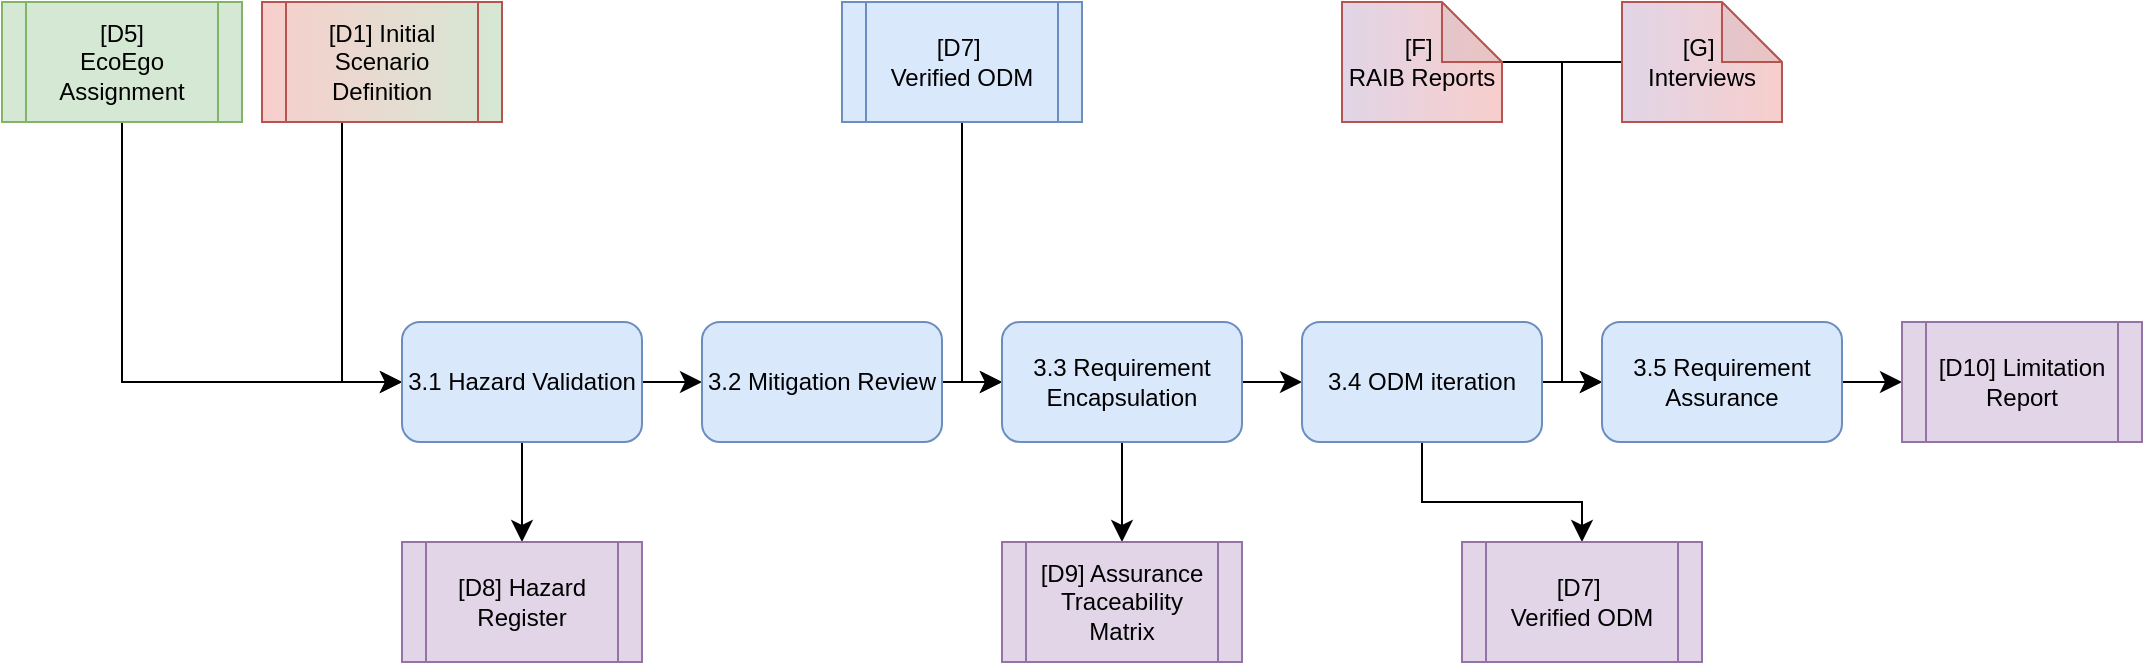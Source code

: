 <mxfile version="28.2.5">
  <diagram name="Page-1" id="oycVsA5VxsrQLEVhXFDq">
    <mxGraphModel dx="1345" dy="892" grid="1" gridSize="10" guides="1" tooltips="1" connect="1" arrows="1" fold="1" page="1" pageScale="1" pageWidth="1169" pageHeight="827" math="0" shadow="0">
      <root>
        <mxCell id="0" />
        <mxCell id="1" parent="0" />
        <mxCell id="hQVPCuXLx-_9rWNBp_P6-16" style="edgeStyle=none;curved=0;rounded=0;orthogonalLoop=1;jettySize=auto;html=1;entryX=0;entryY=0.5;entryDx=0;entryDy=0;fontSize=12;startSize=8;endSize=8;" edge="1" parent="1" target="hQVPCuXLx-_9rWNBp_P6-7">
          <mxGeometry relative="1" as="geometry">
            <mxPoint x="180" y="80" as="sourcePoint" />
            <Array as="points">
              <mxPoint x="180" y="220" />
            </Array>
          </mxGeometry>
        </mxCell>
        <mxCell id="hQVPCuXLx-_9rWNBp_P6-1" value="[D1] Initial Scenario Definition" style="shape=process;whiteSpace=wrap;html=1;backgroundOutline=1;fillColor=#f8cecc;strokeColor=#b85450;gradientColor=#D5E8D4;gradientDirection=east;" vertex="1" parent="1">
          <mxGeometry x="140" y="30" width="120" height="60" as="geometry" />
        </mxCell>
        <mxCell id="hQVPCuXLx-_9rWNBp_P6-18" style="edgeStyle=none;curved=0;rounded=0;orthogonalLoop=1;jettySize=auto;html=1;fontSize=12;startSize=8;endSize=8;" edge="1" parent="1" source="hQVPCuXLx-_9rWNBp_P6-2">
          <mxGeometry relative="1" as="geometry">
            <mxPoint x="210" y="220" as="targetPoint" />
            <Array as="points">
              <mxPoint x="70" y="220" />
            </Array>
          </mxGeometry>
        </mxCell>
        <mxCell id="hQVPCuXLx-_9rWNBp_P6-2" value="&lt;div&gt;[D5]&lt;/div&gt;&lt;div&gt;EcoEgo Assignment&lt;/div&gt;" style="shape=process;whiteSpace=wrap;html=1;backgroundOutline=1;fillColor=#d5e8d4;strokeColor=#82b366;" vertex="1" parent="1">
          <mxGeometry x="10" y="30" width="120" height="60" as="geometry" />
        </mxCell>
        <mxCell id="hQVPCuXLx-_9rWNBp_P6-21" style="edgeStyle=none;curved=0;rounded=0;orthogonalLoop=1;jettySize=auto;html=1;entryX=0;entryY=0.5;entryDx=0;entryDy=0;fontSize=12;startSize=8;endSize=8;" edge="1" parent="1" source="hQVPCuXLx-_9rWNBp_P6-3" target="hQVPCuXLx-_9rWNBp_P6-9">
          <mxGeometry relative="1" as="geometry">
            <Array as="points">
              <mxPoint x="490" y="220" />
            </Array>
          </mxGeometry>
        </mxCell>
        <mxCell id="hQVPCuXLx-_9rWNBp_P6-3" value="&lt;div&gt;[D7]&amp;nbsp;&lt;/div&gt;&lt;div&gt;Verified ODM&lt;/div&gt;" style="shape=process;whiteSpace=wrap;html=1;backgroundOutline=1;fillColor=#dae8fc;strokeColor=#6c8ebf;" vertex="1" parent="1">
          <mxGeometry x="430" y="30" width="120" height="60" as="geometry" />
        </mxCell>
        <mxCell id="hQVPCuXLx-_9rWNBp_P6-27" style="edgeStyle=none;curved=0;rounded=0;orthogonalLoop=1;jettySize=auto;html=1;entryX=0;entryY=0.5;entryDx=0;entryDy=0;fontSize=12;startSize=8;endSize=8;" edge="1" parent="1" source="hQVPCuXLx-_9rWNBp_P6-5" target="hQVPCuXLx-_9rWNBp_P6-11">
          <mxGeometry relative="1" as="geometry">
            <Array as="points">
              <mxPoint x="790" y="60" />
              <mxPoint x="790" y="220" />
            </Array>
          </mxGeometry>
        </mxCell>
        <mxCell id="hQVPCuXLx-_9rWNBp_P6-5" value="&lt;div&gt;[F]&amp;nbsp;&lt;/div&gt;&lt;div&gt;RAIB Reports&lt;/div&gt;" style="shape=note;whiteSpace=wrap;html=1;backgroundOutline=1;darkOpacity=0.05;fillColor=#f8cecc;strokeColor=#b85450;gradientColor=#E1D5E7;gradientDirection=west;" vertex="1" parent="1">
          <mxGeometry x="680" y="30" width="80" height="60" as="geometry" />
        </mxCell>
        <mxCell id="hQVPCuXLx-_9rWNBp_P6-19" value="" style="edgeStyle=none;curved=1;rounded=0;orthogonalLoop=1;jettySize=auto;html=1;fontSize=12;startSize=8;endSize=8;" edge="1" parent="1" source="hQVPCuXLx-_9rWNBp_P6-7" target="hQVPCuXLx-_9rWNBp_P6-8">
          <mxGeometry relative="1" as="geometry" />
        </mxCell>
        <mxCell id="hQVPCuXLx-_9rWNBp_P6-29" value="" style="edgeStyle=none;curved=1;rounded=0;orthogonalLoop=1;jettySize=auto;html=1;fontSize=12;startSize=8;endSize=8;" edge="1" parent="1" source="hQVPCuXLx-_9rWNBp_P6-7" target="hQVPCuXLx-_9rWNBp_P6-13">
          <mxGeometry relative="1" as="geometry" />
        </mxCell>
        <mxCell id="hQVPCuXLx-_9rWNBp_P6-7" value="3.1 Hazard Validation" style="rounded=1;whiteSpace=wrap;html=1;fillColor=#dae8fc;strokeColor=#6c8ebf;" vertex="1" parent="1">
          <mxGeometry x="210" y="190" width="120" height="60" as="geometry" />
        </mxCell>
        <mxCell id="hQVPCuXLx-_9rWNBp_P6-20" value="" style="edgeStyle=none;curved=1;rounded=0;orthogonalLoop=1;jettySize=auto;html=1;fontSize=12;startSize=8;endSize=8;" edge="1" parent="1" source="hQVPCuXLx-_9rWNBp_P6-8" target="hQVPCuXLx-_9rWNBp_P6-9">
          <mxGeometry relative="1" as="geometry" />
        </mxCell>
        <mxCell id="hQVPCuXLx-_9rWNBp_P6-8" value="3.2 Mitigation Review" style="rounded=1;whiteSpace=wrap;html=1;fillColor=#dae8fc;strokeColor=#6c8ebf;" vertex="1" parent="1">
          <mxGeometry x="360" y="190" width="120" height="60" as="geometry" />
        </mxCell>
        <mxCell id="hQVPCuXLx-_9rWNBp_P6-22" value="" style="edgeStyle=none;curved=1;rounded=0;orthogonalLoop=1;jettySize=auto;html=1;fontSize=12;startSize=8;endSize=8;" edge="1" parent="1" source="hQVPCuXLx-_9rWNBp_P6-9" target="hQVPCuXLx-_9rWNBp_P6-10">
          <mxGeometry relative="1" as="geometry" />
        </mxCell>
        <mxCell id="hQVPCuXLx-_9rWNBp_P6-30" value="" style="edgeStyle=none;curved=1;rounded=0;orthogonalLoop=1;jettySize=auto;html=1;fontSize=12;startSize=8;endSize=8;" edge="1" parent="1" source="hQVPCuXLx-_9rWNBp_P6-9" target="hQVPCuXLx-_9rWNBp_P6-14">
          <mxGeometry relative="1" as="geometry" />
        </mxCell>
        <mxCell id="hQVPCuXLx-_9rWNBp_P6-9" value="3.3 Requirement Encapsulation" style="rounded=1;whiteSpace=wrap;html=1;fillColor=#dae8fc;strokeColor=#6c8ebf;" vertex="1" parent="1">
          <mxGeometry x="510" y="190" width="120" height="60" as="geometry" />
        </mxCell>
        <mxCell id="hQVPCuXLx-_9rWNBp_P6-24" style="edgeStyle=none;curved=0;rounded=0;orthogonalLoop=1;jettySize=auto;html=1;entryX=0.5;entryY=0;entryDx=0;entryDy=0;fontSize=12;startSize=8;endSize=8;" edge="1" parent="1" source="hQVPCuXLx-_9rWNBp_P6-10" target="hQVPCuXLx-_9rWNBp_P6-23">
          <mxGeometry relative="1" as="geometry">
            <Array as="points">
              <mxPoint x="720" y="280" />
              <mxPoint x="800" y="280" />
            </Array>
          </mxGeometry>
        </mxCell>
        <mxCell id="hQVPCuXLx-_9rWNBp_P6-25" value="" style="edgeStyle=none;curved=1;rounded=0;orthogonalLoop=1;jettySize=auto;html=1;fontSize=12;startSize=8;endSize=8;" edge="1" parent="1" source="hQVPCuXLx-_9rWNBp_P6-10" target="hQVPCuXLx-_9rWNBp_P6-11">
          <mxGeometry relative="1" as="geometry" />
        </mxCell>
        <mxCell id="hQVPCuXLx-_9rWNBp_P6-10" value="3.4 ODM iteration" style="rounded=1;whiteSpace=wrap;html=1;fillColor=#dae8fc;strokeColor=#6c8ebf;" vertex="1" parent="1">
          <mxGeometry x="660" y="190" width="120" height="60" as="geometry" />
        </mxCell>
        <mxCell id="hQVPCuXLx-_9rWNBp_P6-26" value="" style="edgeStyle=none;curved=1;rounded=0;orthogonalLoop=1;jettySize=auto;html=1;fontSize=12;startSize=8;endSize=8;" edge="1" parent="1" source="hQVPCuXLx-_9rWNBp_P6-11" target="hQVPCuXLx-_9rWNBp_P6-15">
          <mxGeometry relative="1" as="geometry" />
        </mxCell>
        <mxCell id="hQVPCuXLx-_9rWNBp_P6-11" value="3.5 Requirement Assurance" style="rounded=1;whiteSpace=wrap;html=1;fillColor=#dae8fc;strokeColor=#6c8ebf;" vertex="1" parent="1">
          <mxGeometry x="810" y="190" width="120" height="60" as="geometry" />
        </mxCell>
        <mxCell id="hQVPCuXLx-_9rWNBp_P6-28" style="edgeStyle=none;curved=1;rounded=0;orthogonalLoop=1;jettySize=auto;html=1;fontSize=12;startSize=8;endSize=8;endArrow=none;endFill=0;" edge="1" parent="1" source="hQVPCuXLx-_9rWNBp_P6-12">
          <mxGeometry relative="1" as="geometry">
            <mxPoint x="780" y="60" as="targetPoint" />
          </mxGeometry>
        </mxCell>
        <mxCell id="hQVPCuXLx-_9rWNBp_P6-12" value="&lt;div&gt;[G]&amp;nbsp;&lt;/div&gt;&lt;div&gt;Interviews&lt;/div&gt;" style="shape=note;whiteSpace=wrap;html=1;backgroundOutline=1;darkOpacity=0.05;fillColor=#f8cecc;strokeColor=#b85450;gradientColor=#E1D5E7;gradientDirection=west;" vertex="1" parent="1">
          <mxGeometry x="820" y="30" width="80" height="60" as="geometry" />
        </mxCell>
        <mxCell id="hQVPCuXLx-_9rWNBp_P6-13" value="[D8] Hazard Register" style="shape=process;whiteSpace=wrap;html=1;backgroundOutline=1;fillColor=#e1d5e7;strokeColor=#9673a6;" vertex="1" parent="1">
          <mxGeometry x="210" y="300" width="120" height="60" as="geometry" />
        </mxCell>
        <mxCell id="hQVPCuXLx-_9rWNBp_P6-14" value="[D9] Assurance Traceability Matrix" style="shape=process;whiteSpace=wrap;html=1;backgroundOutline=1;fillColor=#e1d5e7;strokeColor=#9673a6;" vertex="1" parent="1">
          <mxGeometry x="510" y="300" width="120" height="60" as="geometry" />
        </mxCell>
        <mxCell id="hQVPCuXLx-_9rWNBp_P6-15" value="[D10] Limitation Report" style="shape=process;whiteSpace=wrap;html=1;backgroundOutline=1;fillColor=#e1d5e7;strokeColor=#9673a6;" vertex="1" parent="1">
          <mxGeometry x="960" y="190" width="120" height="60" as="geometry" />
        </mxCell>
        <mxCell id="hQVPCuXLx-_9rWNBp_P6-23" value="&lt;div&gt;[D7]&amp;nbsp;&lt;/div&gt;&lt;div&gt;Verified ODM&lt;/div&gt;" style="shape=process;whiteSpace=wrap;html=1;backgroundOutline=1;fillColor=#e1d5e7;strokeColor=#9673a6;" vertex="1" parent="1">
          <mxGeometry x="740" y="300" width="120" height="60" as="geometry" />
        </mxCell>
      </root>
    </mxGraphModel>
  </diagram>
</mxfile>
